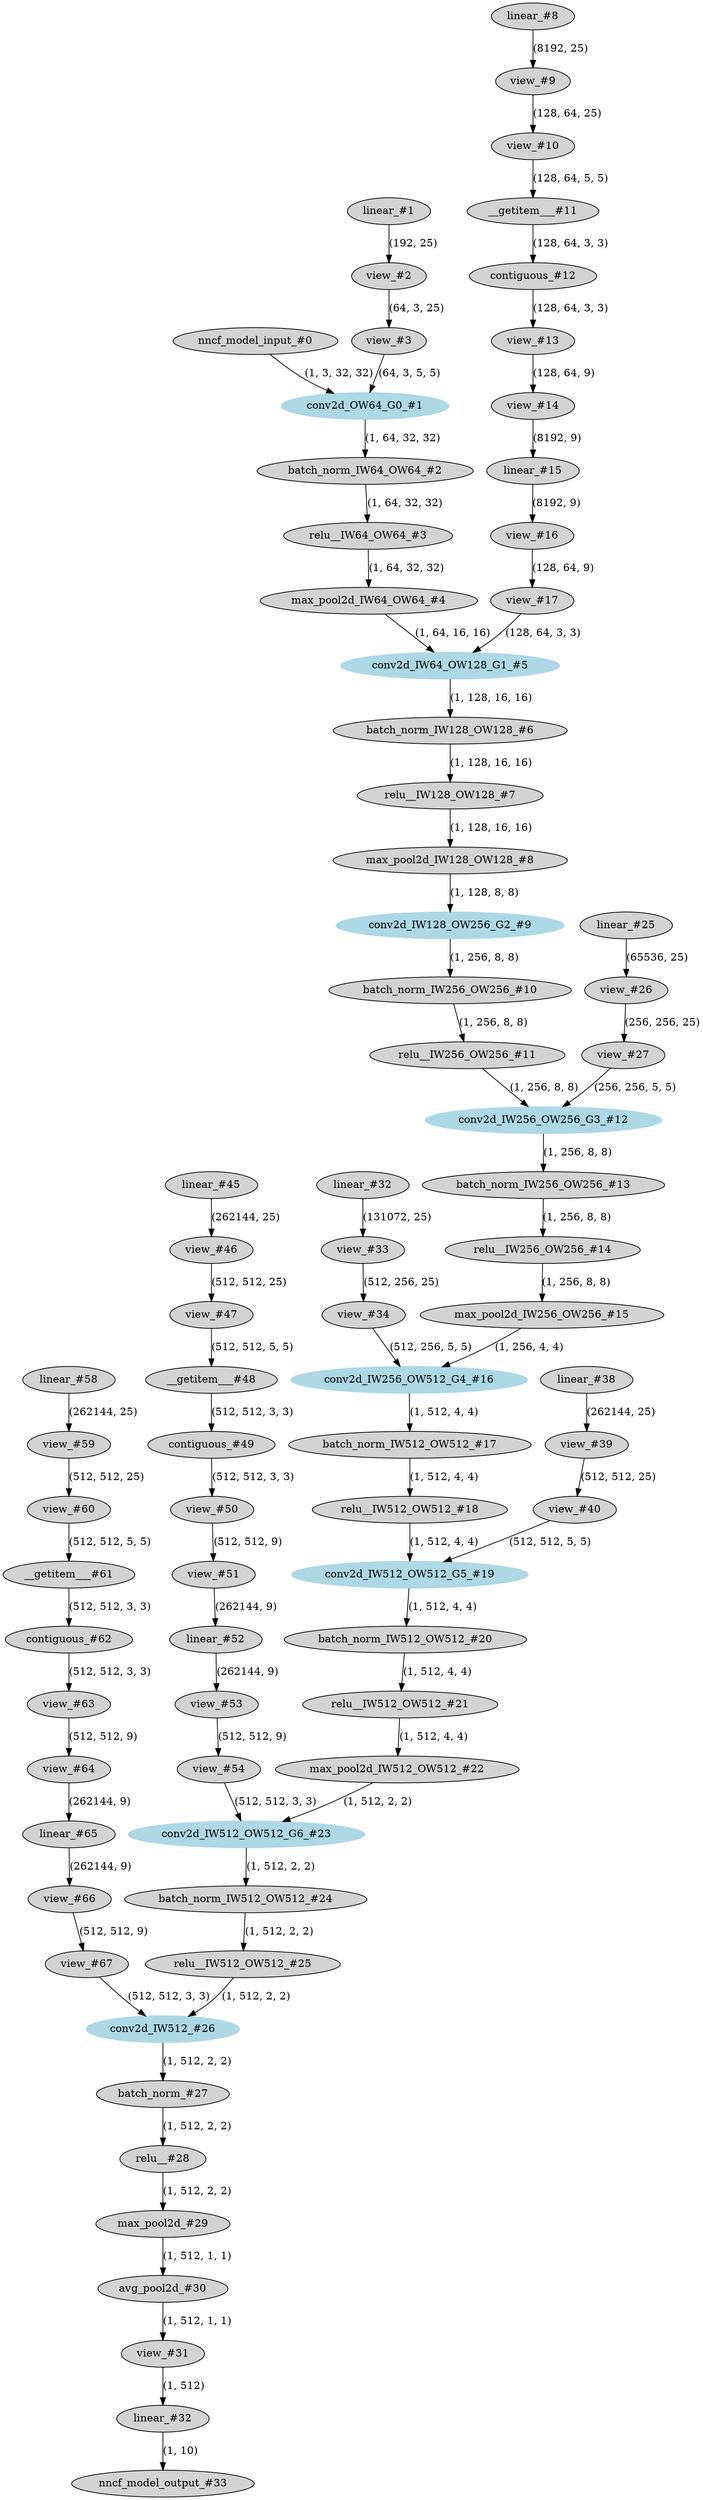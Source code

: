 strict digraph  {
"0 /nncf_model_input_0" [id=0, label="nncf_model_input_#0", style=filled, type=nncf_model_input];
"1 VGG11_K7/Sequential[features]/NNCFConv2d[0]/ModuleDict[pre_ops]/UpdateWeight[3]/ElasticKernelConv2DOp[op]/linear_0" [id=1, label="linear_#1", style=filled, type=linear];
"2 VGG11_K7/Sequential[features]/NNCFConv2d[0]/ModuleDict[pre_ops]/UpdateWeight[3]/ElasticKernelConv2DOp[op]/view_0" [id=2, label="view_#2", style=filled, type=view];
"3 VGG11_K7/Sequential[features]/NNCFConv2d[0]/ModuleDict[pre_ops]/UpdateWeight[3]/ElasticKernelConv2DOp[op]/view_1" [id=3, label="view_#3", style=filled, type=view];
"4 VGG11_K7/Sequential[features]/NNCFConv2d[0]/conv2d_0" [color=lightblue, id=4, label="conv2d_OW64_G0_#1", style=filled, type=conv2d];
"5 VGG11_K7/Sequential[features]/NNCFBatchNorm[1]/batch_norm_0" [id=5, label="batch_norm_IW64_OW64_#2", style=filled, type=batch_norm];
"6 VGG11_K7/Sequential[features]/ReLU[2]/relu__0" [id=6, label="relu__IW64_OW64_#3", style=filled, type=relu_];
"7 VGG11_K7/Sequential[features]/MaxPool2d[3]/max_pool2d_0" [id=7, label="max_pool2d_IW64_OW64_#4", style=filled, type=max_pool2d];
"8 VGG11_K7/Sequential[features]/NNCFConv2d[4]/ModuleDict[pre_ops]/UpdateWeight[3]/ElasticKernelConv2DOp[op]/linear_0" [id=8, label="linear_#8", style=filled, type=linear];
"9 VGG11_K7/Sequential[features]/NNCFConv2d[4]/ModuleDict[pre_ops]/UpdateWeight[3]/ElasticKernelConv2DOp[op]/view_0" [id=9, label="view_#9", style=filled, type=view];
"10 VGG11_K7/Sequential[features]/NNCFConv2d[4]/ModuleDict[pre_ops]/UpdateWeight[3]/ElasticKernelConv2DOp[op]/view_1" [id=10, label="view_#10", style=filled, type=view];
"11 VGG11_K7/Sequential[features]/NNCFConv2d[4]/ModuleDict[pre_ops]/UpdateWeight[3]/ElasticKernelConv2DOp[op]/__getitem___0" [id=11, label="__getitem___#11", style=filled, type=__getitem__];
"12 VGG11_K7/Sequential[features]/NNCFConv2d[4]/ModuleDict[pre_ops]/UpdateWeight[3]/ElasticKernelConv2DOp[op]/contiguous_0" [id=12, label="contiguous_#12", style=filled, type=contiguous];
"13 VGG11_K7/Sequential[features]/NNCFConv2d[4]/ModuleDict[pre_ops]/UpdateWeight[3]/ElasticKernelConv2DOp[op]/view_2" [id=13, label="view_#13", style=filled, type=view];
"14 VGG11_K7/Sequential[features]/NNCFConv2d[4]/ModuleDict[pre_ops]/UpdateWeight[3]/ElasticKernelConv2DOp[op]/view_3" [id=14, label="view_#14", style=filled, type=view];
"15 VGG11_K7/Sequential[features]/NNCFConv2d[4]/ModuleDict[pre_ops]/UpdateWeight[3]/ElasticKernelConv2DOp[op]/linear_1" [id=15, label="linear_#15", style=filled, type=linear];
"16 VGG11_K7/Sequential[features]/NNCFConv2d[4]/ModuleDict[pre_ops]/UpdateWeight[3]/ElasticKernelConv2DOp[op]/view_4" [id=16, label="view_#16", style=filled, type=view];
"17 VGG11_K7/Sequential[features]/NNCFConv2d[4]/ModuleDict[pre_ops]/UpdateWeight[3]/ElasticKernelConv2DOp[op]/view_5" [id=17, label="view_#17", style=filled, type=view];
"18 VGG11_K7/Sequential[features]/NNCFConv2d[4]/conv2d_0" [color=lightblue, id=18, label="conv2d_IW64_OW128_G1_#5", style=filled, type=conv2d];
"19 VGG11_K7/Sequential[features]/NNCFBatchNorm[5]/batch_norm_0" [id=19, label="batch_norm_IW128_OW128_#6", style=filled, type=batch_norm];
"20 VGG11_K7/Sequential[features]/ReLU[6]/relu__0" [id=20, label="relu__IW128_OW128_#7", style=filled, type=relu_];
"21 VGG11_K7/Sequential[features]/MaxPool2d[7]/max_pool2d_0" [id=21, label="max_pool2d_IW128_OW128_#8", style=filled, type=max_pool2d];
"22 VGG11_K7/Sequential[features]/NNCFConv2d[8]/conv2d_0" [color=lightblue, id=22, label="conv2d_IW128_OW256_G2_#9", style=filled, type=conv2d];
"23 VGG11_K7/Sequential[features]/NNCFBatchNorm[9]/batch_norm_0" [id=23, label="batch_norm_IW256_OW256_#10", style=filled, type=batch_norm];
"24 VGG11_K7/Sequential[features]/ReLU[10]/relu__0" [id=24, label="relu__IW256_OW256_#11", style=filled, type=relu_];
"25 VGG11_K7/Sequential[features]/NNCFConv2d[11]/ModuleDict[pre_ops]/UpdateWeight[3]/ElasticKernelConv2DOp[op]/linear_0" [id=25, label="linear_#25", style=filled, type=linear];
"26 VGG11_K7/Sequential[features]/NNCFConv2d[11]/ModuleDict[pre_ops]/UpdateWeight[3]/ElasticKernelConv2DOp[op]/view_0" [id=26, label="view_#26", style=filled, type=view];
"27 VGG11_K7/Sequential[features]/NNCFConv2d[11]/ModuleDict[pre_ops]/UpdateWeight[3]/ElasticKernelConv2DOp[op]/view_1" [id=27, label="view_#27", style=filled, type=view];
"28 VGG11_K7/Sequential[features]/NNCFConv2d[11]/conv2d_0" [color=lightblue, id=28, label="conv2d_IW256_OW256_G3_#12", style=filled, type=conv2d];
"29 VGG11_K7/Sequential[features]/NNCFBatchNorm[12]/batch_norm_0" [id=29, label="batch_norm_IW256_OW256_#13", style=filled, type=batch_norm];
"30 VGG11_K7/Sequential[features]/ReLU[13]/relu__0" [id=30, label="relu__IW256_OW256_#14", style=filled, type=relu_];
"31 VGG11_K7/Sequential[features]/MaxPool2d[14]/max_pool2d_0" [id=31, label="max_pool2d_IW256_OW256_#15", style=filled, type=max_pool2d];
"32 VGG11_K7/Sequential[features]/NNCFConv2d[15]/ModuleDict[pre_ops]/UpdateWeight[3]/ElasticKernelConv2DOp[op]/linear_0" [id=32, label="linear_#32", style=filled, type=linear];
"33 VGG11_K7/Sequential[features]/NNCFConv2d[15]/ModuleDict[pre_ops]/UpdateWeight[3]/ElasticKernelConv2DOp[op]/view_0" [id=33, label="view_#33", style=filled, type=view];
"34 VGG11_K7/Sequential[features]/NNCFConv2d[15]/ModuleDict[pre_ops]/UpdateWeight[3]/ElasticKernelConv2DOp[op]/view_1" [id=34, label="view_#34", style=filled, type=view];
"35 VGG11_K7/Sequential[features]/NNCFConv2d[15]/conv2d_0" [color=lightblue, id=35, label="conv2d_IW256_OW512_G4_#16", style=filled, type=conv2d];
"36 VGG11_K7/Sequential[features]/NNCFBatchNorm[16]/batch_norm_0" [id=36, label="batch_norm_IW512_OW512_#17", style=filled, type=batch_norm];
"37 VGG11_K7/Sequential[features]/ReLU[17]/relu__0" [id=37, label="relu__IW512_OW512_#18", style=filled, type=relu_];
"38 VGG11_K7/Sequential[features]/NNCFConv2d[18]/ModuleDict[pre_ops]/UpdateWeight[3]/ElasticKernelConv2DOp[op]/linear_0" [id=38, label="linear_#38", style=filled, type=linear];
"39 VGG11_K7/Sequential[features]/NNCFConv2d[18]/ModuleDict[pre_ops]/UpdateWeight[3]/ElasticKernelConv2DOp[op]/view_0" [id=39, label="view_#39", style=filled, type=view];
"40 VGG11_K7/Sequential[features]/NNCFConv2d[18]/ModuleDict[pre_ops]/UpdateWeight[3]/ElasticKernelConv2DOp[op]/view_1" [id=40, label="view_#40", style=filled, type=view];
"41 VGG11_K7/Sequential[features]/NNCFConv2d[18]/conv2d_0" [color=lightblue, id=41, label="conv2d_IW512_OW512_G5_#19", style=filled, type=conv2d];
"42 VGG11_K7/Sequential[features]/NNCFBatchNorm[19]/batch_norm_0" [id=42, label="batch_norm_IW512_OW512_#20", style=filled, type=batch_norm];
"43 VGG11_K7/Sequential[features]/ReLU[20]/relu__0" [id=43, label="relu__IW512_OW512_#21", style=filled, type=relu_];
"44 VGG11_K7/Sequential[features]/MaxPool2d[21]/max_pool2d_0" [id=44, label="max_pool2d_IW512_OW512_#22", style=filled, type=max_pool2d];
"45 VGG11_K7/Sequential[features]/NNCFConv2d[22]/ModuleDict[pre_ops]/UpdateWeight[3]/ElasticKernelConv2DOp[op]/linear_0" [id=45, label="linear_#45", style=filled, type=linear];
"46 VGG11_K7/Sequential[features]/NNCFConv2d[22]/ModuleDict[pre_ops]/UpdateWeight[3]/ElasticKernelConv2DOp[op]/view_0" [id=46, label="view_#46", style=filled, type=view];
"47 VGG11_K7/Sequential[features]/NNCFConv2d[22]/ModuleDict[pre_ops]/UpdateWeight[3]/ElasticKernelConv2DOp[op]/view_1" [id=47, label="view_#47", style=filled, type=view];
"48 VGG11_K7/Sequential[features]/NNCFConv2d[22]/ModuleDict[pre_ops]/UpdateWeight[3]/ElasticKernelConv2DOp[op]/__getitem___0" [id=48, label="__getitem___#48", style=filled, type=__getitem__];
"49 VGG11_K7/Sequential[features]/NNCFConv2d[22]/ModuleDict[pre_ops]/UpdateWeight[3]/ElasticKernelConv2DOp[op]/contiguous_0" [id=49, label="contiguous_#49", style=filled, type=contiguous];
"50 VGG11_K7/Sequential[features]/NNCFConv2d[22]/ModuleDict[pre_ops]/UpdateWeight[3]/ElasticKernelConv2DOp[op]/view_2" [id=50, label="view_#50", style=filled, type=view];
"51 VGG11_K7/Sequential[features]/NNCFConv2d[22]/ModuleDict[pre_ops]/UpdateWeight[3]/ElasticKernelConv2DOp[op]/view_3" [id=51, label="view_#51", style=filled, type=view];
"52 VGG11_K7/Sequential[features]/NNCFConv2d[22]/ModuleDict[pre_ops]/UpdateWeight[3]/ElasticKernelConv2DOp[op]/linear_1" [id=52, label="linear_#52", style=filled, type=linear];
"53 VGG11_K7/Sequential[features]/NNCFConv2d[22]/ModuleDict[pre_ops]/UpdateWeight[3]/ElasticKernelConv2DOp[op]/view_4" [id=53, label="view_#53", style=filled, type=view];
"54 VGG11_K7/Sequential[features]/NNCFConv2d[22]/ModuleDict[pre_ops]/UpdateWeight[3]/ElasticKernelConv2DOp[op]/view_5" [id=54, label="view_#54", style=filled, type=view];
"55 VGG11_K7/Sequential[features]/NNCFConv2d[22]/conv2d_0" [color=lightblue, id=55, label="conv2d_IW512_OW512_G6_#23", style=filled, type=conv2d];
"56 VGG11_K7/Sequential[features]/NNCFBatchNorm[23]/batch_norm_0" [id=56, label="batch_norm_IW512_OW512_#24", style=filled, type=batch_norm];
"57 VGG11_K7/Sequential[features]/ReLU[24]/relu__0" [id=57, label="relu__IW512_OW512_#25", style=filled, type=relu_];
"58 VGG11_K7/Sequential[features]/NNCFConv2d[25]/ModuleDict[pre_ops]/UpdateWeight[2]/ElasticKernelConv2DOp[op]/linear_0" [id=58, label="linear_#58", style=filled, type=linear];
"59 VGG11_K7/Sequential[features]/NNCFConv2d[25]/ModuleDict[pre_ops]/UpdateWeight[2]/ElasticKernelConv2DOp[op]/view_0" [id=59, label="view_#59", style=filled, type=view];
"60 VGG11_K7/Sequential[features]/NNCFConv2d[25]/ModuleDict[pre_ops]/UpdateWeight[2]/ElasticKernelConv2DOp[op]/view_1" [id=60, label="view_#60", style=filled, type=view];
"61 VGG11_K7/Sequential[features]/NNCFConv2d[25]/ModuleDict[pre_ops]/UpdateWeight[2]/ElasticKernelConv2DOp[op]/__getitem___0" [id=61, label="__getitem___#61", style=filled, type=__getitem__];
"62 VGG11_K7/Sequential[features]/NNCFConv2d[25]/ModuleDict[pre_ops]/UpdateWeight[2]/ElasticKernelConv2DOp[op]/contiguous_0" [id=62, label="contiguous_#62", style=filled, type=contiguous];
"63 VGG11_K7/Sequential[features]/NNCFConv2d[25]/ModuleDict[pre_ops]/UpdateWeight[2]/ElasticKernelConv2DOp[op]/view_2" [id=63, label="view_#63", style=filled, type=view];
"64 VGG11_K7/Sequential[features]/NNCFConv2d[25]/ModuleDict[pre_ops]/UpdateWeight[2]/ElasticKernelConv2DOp[op]/view_3" [id=64, label="view_#64", style=filled, type=view];
"65 VGG11_K7/Sequential[features]/NNCFConv2d[25]/ModuleDict[pre_ops]/UpdateWeight[2]/ElasticKernelConv2DOp[op]/linear_1" [id=65, label="linear_#65", style=filled, type=linear];
"66 VGG11_K7/Sequential[features]/NNCFConv2d[25]/ModuleDict[pre_ops]/UpdateWeight[2]/ElasticKernelConv2DOp[op]/view_4" [id=66, label="view_#66", style=filled, type=view];
"67 VGG11_K7/Sequential[features]/NNCFConv2d[25]/ModuleDict[pre_ops]/UpdateWeight[2]/ElasticKernelConv2DOp[op]/view_5" [id=67, label="view_#67", style=filled, type=view];
"68 VGG11_K7/Sequential[features]/NNCFConv2d[25]/conv2d_0" [color=lightblue, id=68, label="conv2d_IW512_#26", style=filled, type=conv2d];
"69 VGG11_K7/Sequential[features]/NNCFBatchNorm[26]/batch_norm_0" [id=69, label="batch_norm_#27", style=filled, type=batch_norm];
"70 VGG11_K7/Sequential[features]/ReLU[27]/relu__0" [id=70, label="relu__#28", style=filled, type=relu_];
"71 VGG11_K7/Sequential[features]/MaxPool2d[28]/max_pool2d_0" [id=71, label="max_pool2d_#29", style=filled, type=max_pool2d];
"72 VGG11_K7/Sequential[features]/AvgPool2d[29]/avg_pool2d_0" [id=72, label="avg_pool2d_#30", style=filled, type=avg_pool2d];
"73 VGG11_K7/view_0" [id=73, label="view_#31", style=filled, type=view];
"74 VGG11_K7/NNCFLinear[classifier]/linear_0" [id=74, label="linear_#32", style=filled, type=linear];
"75 /nncf_model_output_0" [id=75, label="nncf_model_output_#33", style=filled, type=nncf_model_output];
"0 /nncf_model_input_0" -> "4 VGG11_K7/Sequential[features]/NNCFConv2d[0]/conv2d_0"  [label="(1, 3, 32, 32)", style=solid];
"1 VGG11_K7/Sequential[features]/NNCFConv2d[0]/ModuleDict[pre_ops]/UpdateWeight[3]/ElasticKernelConv2DOp[op]/linear_0" -> "2 VGG11_K7/Sequential[features]/NNCFConv2d[0]/ModuleDict[pre_ops]/UpdateWeight[3]/ElasticKernelConv2DOp[op]/view_0"  [label="(192, 25)", style=solid];
"2 VGG11_K7/Sequential[features]/NNCFConv2d[0]/ModuleDict[pre_ops]/UpdateWeight[3]/ElasticKernelConv2DOp[op]/view_0" -> "3 VGG11_K7/Sequential[features]/NNCFConv2d[0]/ModuleDict[pre_ops]/UpdateWeight[3]/ElasticKernelConv2DOp[op]/view_1"  [label="(64, 3, 25)", style=solid];
"3 VGG11_K7/Sequential[features]/NNCFConv2d[0]/ModuleDict[pre_ops]/UpdateWeight[3]/ElasticKernelConv2DOp[op]/view_1" -> "4 VGG11_K7/Sequential[features]/NNCFConv2d[0]/conv2d_0"  [label="(64, 3, 5, 5)", style=solid];
"4 VGG11_K7/Sequential[features]/NNCFConv2d[0]/conv2d_0" -> "5 VGG11_K7/Sequential[features]/NNCFBatchNorm[1]/batch_norm_0"  [label="(1, 64, 32, 32)", style=solid];
"5 VGG11_K7/Sequential[features]/NNCFBatchNorm[1]/batch_norm_0" -> "6 VGG11_K7/Sequential[features]/ReLU[2]/relu__0"  [label="(1, 64, 32, 32)", style=solid];
"6 VGG11_K7/Sequential[features]/ReLU[2]/relu__0" -> "7 VGG11_K7/Sequential[features]/MaxPool2d[3]/max_pool2d_0"  [label="(1, 64, 32, 32)", style=solid];
"8 VGG11_K7/Sequential[features]/NNCFConv2d[4]/ModuleDict[pre_ops]/UpdateWeight[3]/ElasticKernelConv2DOp[op]/linear_0" -> "9 VGG11_K7/Sequential[features]/NNCFConv2d[4]/ModuleDict[pre_ops]/UpdateWeight[3]/ElasticKernelConv2DOp[op]/view_0"  [label="(8192, 25)", style=solid];
"7 VGG11_K7/Sequential[features]/MaxPool2d[3]/max_pool2d_0" -> "18 VGG11_K7/Sequential[features]/NNCFConv2d[4]/conv2d_0"  [label="(1, 64, 16, 16)", style=solid];
"9 VGG11_K7/Sequential[features]/NNCFConv2d[4]/ModuleDict[pre_ops]/UpdateWeight[3]/ElasticKernelConv2DOp[op]/view_0" -> "10 VGG11_K7/Sequential[features]/NNCFConv2d[4]/ModuleDict[pre_ops]/UpdateWeight[3]/ElasticKernelConv2DOp[op]/view_1"  [label="(128, 64, 25)", style=solid];
"10 VGG11_K7/Sequential[features]/NNCFConv2d[4]/ModuleDict[pre_ops]/UpdateWeight[3]/ElasticKernelConv2DOp[op]/view_1" -> "11 VGG11_K7/Sequential[features]/NNCFConv2d[4]/ModuleDict[pre_ops]/UpdateWeight[3]/ElasticKernelConv2DOp[op]/__getitem___0"  [label="(128, 64, 5, 5)", style=solid];
"11 VGG11_K7/Sequential[features]/NNCFConv2d[4]/ModuleDict[pre_ops]/UpdateWeight[3]/ElasticKernelConv2DOp[op]/__getitem___0" -> "12 VGG11_K7/Sequential[features]/NNCFConv2d[4]/ModuleDict[pre_ops]/UpdateWeight[3]/ElasticKernelConv2DOp[op]/contiguous_0"  [label="(128, 64, 3, 3)", style=solid];
"12 VGG11_K7/Sequential[features]/NNCFConv2d[4]/ModuleDict[pre_ops]/UpdateWeight[3]/ElasticKernelConv2DOp[op]/contiguous_0" -> "13 VGG11_K7/Sequential[features]/NNCFConv2d[4]/ModuleDict[pre_ops]/UpdateWeight[3]/ElasticKernelConv2DOp[op]/view_2"  [label="(128, 64, 3, 3)", style=solid];
"13 VGG11_K7/Sequential[features]/NNCFConv2d[4]/ModuleDict[pre_ops]/UpdateWeight[3]/ElasticKernelConv2DOp[op]/view_2" -> "14 VGG11_K7/Sequential[features]/NNCFConv2d[4]/ModuleDict[pre_ops]/UpdateWeight[3]/ElasticKernelConv2DOp[op]/view_3"  [label="(128, 64, 9)", style=solid];
"14 VGG11_K7/Sequential[features]/NNCFConv2d[4]/ModuleDict[pre_ops]/UpdateWeight[3]/ElasticKernelConv2DOp[op]/view_3" -> "15 VGG11_K7/Sequential[features]/NNCFConv2d[4]/ModuleDict[pre_ops]/UpdateWeight[3]/ElasticKernelConv2DOp[op]/linear_1"  [label="(8192, 9)", style=solid];
"15 VGG11_K7/Sequential[features]/NNCFConv2d[4]/ModuleDict[pre_ops]/UpdateWeight[3]/ElasticKernelConv2DOp[op]/linear_1" -> "16 VGG11_K7/Sequential[features]/NNCFConv2d[4]/ModuleDict[pre_ops]/UpdateWeight[3]/ElasticKernelConv2DOp[op]/view_4"  [label="(8192, 9)", style=solid];
"16 VGG11_K7/Sequential[features]/NNCFConv2d[4]/ModuleDict[pre_ops]/UpdateWeight[3]/ElasticKernelConv2DOp[op]/view_4" -> "17 VGG11_K7/Sequential[features]/NNCFConv2d[4]/ModuleDict[pre_ops]/UpdateWeight[3]/ElasticKernelConv2DOp[op]/view_5"  [label="(128, 64, 9)", style=solid];
"17 VGG11_K7/Sequential[features]/NNCFConv2d[4]/ModuleDict[pre_ops]/UpdateWeight[3]/ElasticKernelConv2DOp[op]/view_5" -> "18 VGG11_K7/Sequential[features]/NNCFConv2d[4]/conv2d_0"  [label="(128, 64, 3, 3)", style=solid];
"18 VGG11_K7/Sequential[features]/NNCFConv2d[4]/conv2d_0" -> "19 VGG11_K7/Sequential[features]/NNCFBatchNorm[5]/batch_norm_0"  [label="(1, 128, 16, 16)", style=solid];
"19 VGG11_K7/Sequential[features]/NNCFBatchNorm[5]/batch_norm_0" -> "20 VGG11_K7/Sequential[features]/ReLU[6]/relu__0"  [label="(1, 128, 16, 16)", style=solid];
"20 VGG11_K7/Sequential[features]/ReLU[6]/relu__0" -> "21 VGG11_K7/Sequential[features]/MaxPool2d[7]/max_pool2d_0"  [label="(1, 128, 16, 16)", style=solid];
"21 VGG11_K7/Sequential[features]/MaxPool2d[7]/max_pool2d_0" -> "22 VGG11_K7/Sequential[features]/NNCFConv2d[8]/conv2d_0"  [label="(1, 128, 8, 8)", style=solid];
"22 VGG11_K7/Sequential[features]/NNCFConv2d[8]/conv2d_0" -> "23 VGG11_K7/Sequential[features]/NNCFBatchNorm[9]/batch_norm_0"  [label="(1, 256, 8, 8)", style=solid];
"23 VGG11_K7/Sequential[features]/NNCFBatchNorm[9]/batch_norm_0" -> "24 VGG11_K7/Sequential[features]/ReLU[10]/relu__0"  [label="(1, 256, 8, 8)", style=solid];
"24 VGG11_K7/Sequential[features]/ReLU[10]/relu__0" -> "28 VGG11_K7/Sequential[features]/NNCFConv2d[11]/conv2d_0"  [label="(1, 256, 8, 8)", style=solid];
"25 VGG11_K7/Sequential[features]/NNCFConv2d[11]/ModuleDict[pre_ops]/UpdateWeight[3]/ElasticKernelConv2DOp[op]/linear_0" -> "26 VGG11_K7/Sequential[features]/NNCFConv2d[11]/ModuleDict[pre_ops]/UpdateWeight[3]/ElasticKernelConv2DOp[op]/view_0"  [label="(65536, 25)", style=solid];
"26 VGG11_K7/Sequential[features]/NNCFConv2d[11]/ModuleDict[pre_ops]/UpdateWeight[3]/ElasticKernelConv2DOp[op]/view_0" -> "27 VGG11_K7/Sequential[features]/NNCFConv2d[11]/ModuleDict[pre_ops]/UpdateWeight[3]/ElasticKernelConv2DOp[op]/view_1"  [label="(256, 256, 25)", style=solid];
"27 VGG11_K7/Sequential[features]/NNCFConv2d[11]/ModuleDict[pre_ops]/UpdateWeight[3]/ElasticKernelConv2DOp[op]/view_1" -> "28 VGG11_K7/Sequential[features]/NNCFConv2d[11]/conv2d_0"  [label="(256, 256, 5, 5)", style=solid];
"28 VGG11_K7/Sequential[features]/NNCFConv2d[11]/conv2d_0" -> "29 VGG11_K7/Sequential[features]/NNCFBatchNorm[12]/batch_norm_0"  [label="(1, 256, 8, 8)", style=solid];
"29 VGG11_K7/Sequential[features]/NNCFBatchNorm[12]/batch_norm_0" -> "30 VGG11_K7/Sequential[features]/ReLU[13]/relu__0"  [label="(1, 256, 8, 8)", style=solid];
"30 VGG11_K7/Sequential[features]/ReLU[13]/relu__0" -> "31 VGG11_K7/Sequential[features]/MaxPool2d[14]/max_pool2d_0"  [label="(1, 256, 8, 8)", style=solid];
"31 VGG11_K7/Sequential[features]/MaxPool2d[14]/max_pool2d_0" -> "35 VGG11_K7/Sequential[features]/NNCFConv2d[15]/conv2d_0"  [label="(1, 256, 4, 4)", style=solid];
"32 VGG11_K7/Sequential[features]/NNCFConv2d[15]/ModuleDict[pre_ops]/UpdateWeight[3]/ElasticKernelConv2DOp[op]/linear_0" -> "33 VGG11_K7/Sequential[features]/NNCFConv2d[15]/ModuleDict[pre_ops]/UpdateWeight[3]/ElasticKernelConv2DOp[op]/view_0"  [label="(131072, 25)", style=solid];
"33 VGG11_K7/Sequential[features]/NNCFConv2d[15]/ModuleDict[pre_ops]/UpdateWeight[3]/ElasticKernelConv2DOp[op]/view_0" -> "34 VGG11_K7/Sequential[features]/NNCFConv2d[15]/ModuleDict[pre_ops]/UpdateWeight[3]/ElasticKernelConv2DOp[op]/view_1"  [label="(512, 256, 25)", style=solid];
"34 VGG11_K7/Sequential[features]/NNCFConv2d[15]/ModuleDict[pre_ops]/UpdateWeight[3]/ElasticKernelConv2DOp[op]/view_1" -> "35 VGG11_K7/Sequential[features]/NNCFConv2d[15]/conv2d_0"  [label="(512, 256, 5, 5)", style=solid];
"35 VGG11_K7/Sequential[features]/NNCFConv2d[15]/conv2d_0" -> "36 VGG11_K7/Sequential[features]/NNCFBatchNorm[16]/batch_norm_0"  [label="(1, 512, 4, 4)", style=solid];
"36 VGG11_K7/Sequential[features]/NNCFBatchNorm[16]/batch_norm_0" -> "37 VGG11_K7/Sequential[features]/ReLU[17]/relu__0"  [label="(1, 512, 4, 4)", style=solid];
"37 VGG11_K7/Sequential[features]/ReLU[17]/relu__0" -> "41 VGG11_K7/Sequential[features]/NNCFConv2d[18]/conv2d_0"  [label="(1, 512, 4, 4)", style=solid];
"38 VGG11_K7/Sequential[features]/NNCFConv2d[18]/ModuleDict[pre_ops]/UpdateWeight[3]/ElasticKernelConv2DOp[op]/linear_0" -> "39 VGG11_K7/Sequential[features]/NNCFConv2d[18]/ModuleDict[pre_ops]/UpdateWeight[3]/ElasticKernelConv2DOp[op]/view_0"  [label="(262144, 25)", style=solid];
"39 VGG11_K7/Sequential[features]/NNCFConv2d[18]/ModuleDict[pre_ops]/UpdateWeight[3]/ElasticKernelConv2DOp[op]/view_0" -> "40 VGG11_K7/Sequential[features]/NNCFConv2d[18]/ModuleDict[pre_ops]/UpdateWeight[3]/ElasticKernelConv2DOp[op]/view_1"  [label="(512, 512, 25)", style=solid];
"40 VGG11_K7/Sequential[features]/NNCFConv2d[18]/ModuleDict[pre_ops]/UpdateWeight[3]/ElasticKernelConv2DOp[op]/view_1" -> "41 VGG11_K7/Sequential[features]/NNCFConv2d[18]/conv2d_0"  [label="(512, 512, 5, 5)", style=solid];
"41 VGG11_K7/Sequential[features]/NNCFConv2d[18]/conv2d_0" -> "42 VGG11_K7/Sequential[features]/NNCFBatchNorm[19]/batch_norm_0"  [label="(1, 512, 4, 4)", style=solid];
"42 VGG11_K7/Sequential[features]/NNCFBatchNorm[19]/batch_norm_0" -> "43 VGG11_K7/Sequential[features]/ReLU[20]/relu__0"  [label="(1, 512, 4, 4)", style=solid];
"43 VGG11_K7/Sequential[features]/ReLU[20]/relu__0" -> "44 VGG11_K7/Sequential[features]/MaxPool2d[21]/max_pool2d_0"  [label="(1, 512, 4, 4)", style=solid];
"44 VGG11_K7/Sequential[features]/MaxPool2d[21]/max_pool2d_0" -> "55 VGG11_K7/Sequential[features]/NNCFConv2d[22]/conv2d_0"  [label="(1, 512, 2, 2)", style=solid];
"45 VGG11_K7/Sequential[features]/NNCFConv2d[22]/ModuleDict[pre_ops]/UpdateWeight[3]/ElasticKernelConv2DOp[op]/linear_0" -> "46 VGG11_K7/Sequential[features]/NNCFConv2d[22]/ModuleDict[pre_ops]/UpdateWeight[3]/ElasticKernelConv2DOp[op]/view_0"  [label="(262144, 25)", style=solid];
"46 VGG11_K7/Sequential[features]/NNCFConv2d[22]/ModuleDict[pre_ops]/UpdateWeight[3]/ElasticKernelConv2DOp[op]/view_0" -> "47 VGG11_K7/Sequential[features]/NNCFConv2d[22]/ModuleDict[pre_ops]/UpdateWeight[3]/ElasticKernelConv2DOp[op]/view_1"  [label="(512, 512, 25)", style=solid];
"47 VGG11_K7/Sequential[features]/NNCFConv2d[22]/ModuleDict[pre_ops]/UpdateWeight[3]/ElasticKernelConv2DOp[op]/view_1" -> "48 VGG11_K7/Sequential[features]/NNCFConv2d[22]/ModuleDict[pre_ops]/UpdateWeight[3]/ElasticKernelConv2DOp[op]/__getitem___0"  [label="(512, 512, 5, 5)", style=solid];
"48 VGG11_K7/Sequential[features]/NNCFConv2d[22]/ModuleDict[pre_ops]/UpdateWeight[3]/ElasticKernelConv2DOp[op]/__getitem___0" -> "49 VGG11_K7/Sequential[features]/NNCFConv2d[22]/ModuleDict[pre_ops]/UpdateWeight[3]/ElasticKernelConv2DOp[op]/contiguous_0"  [label="(512, 512, 3, 3)", style=solid];
"49 VGG11_K7/Sequential[features]/NNCFConv2d[22]/ModuleDict[pre_ops]/UpdateWeight[3]/ElasticKernelConv2DOp[op]/contiguous_0" -> "50 VGG11_K7/Sequential[features]/NNCFConv2d[22]/ModuleDict[pre_ops]/UpdateWeight[3]/ElasticKernelConv2DOp[op]/view_2"  [label="(512, 512, 3, 3)", style=solid];
"50 VGG11_K7/Sequential[features]/NNCFConv2d[22]/ModuleDict[pre_ops]/UpdateWeight[3]/ElasticKernelConv2DOp[op]/view_2" -> "51 VGG11_K7/Sequential[features]/NNCFConv2d[22]/ModuleDict[pre_ops]/UpdateWeight[3]/ElasticKernelConv2DOp[op]/view_3"  [label="(512, 512, 9)", style=solid];
"51 VGG11_K7/Sequential[features]/NNCFConv2d[22]/ModuleDict[pre_ops]/UpdateWeight[3]/ElasticKernelConv2DOp[op]/view_3" -> "52 VGG11_K7/Sequential[features]/NNCFConv2d[22]/ModuleDict[pre_ops]/UpdateWeight[3]/ElasticKernelConv2DOp[op]/linear_1"  [label="(262144, 9)", style=solid];
"52 VGG11_K7/Sequential[features]/NNCFConv2d[22]/ModuleDict[pre_ops]/UpdateWeight[3]/ElasticKernelConv2DOp[op]/linear_1" -> "53 VGG11_K7/Sequential[features]/NNCFConv2d[22]/ModuleDict[pre_ops]/UpdateWeight[3]/ElasticKernelConv2DOp[op]/view_4"  [label="(262144, 9)", style=solid];
"53 VGG11_K7/Sequential[features]/NNCFConv2d[22]/ModuleDict[pre_ops]/UpdateWeight[3]/ElasticKernelConv2DOp[op]/view_4" -> "54 VGG11_K7/Sequential[features]/NNCFConv2d[22]/ModuleDict[pre_ops]/UpdateWeight[3]/ElasticKernelConv2DOp[op]/view_5"  [label="(512, 512, 9)", style=solid];
"54 VGG11_K7/Sequential[features]/NNCFConv2d[22]/ModuleDict[pre_ops]/UpdateWeight[3]/ElasticKernelConv2DOp[op]/view_5" -> "55 VGG11_K7/Sequential[features]/NNCFConv2d[22]/conv2d_0"  [label="(512, 512, 3, 3)", style=solid];
"55 VGG11_K7/Sequential[features]/NNCFConv2d[22]/conv2d_0" -> "56 VGG11_K7/Sequential[features]/NNCFBatchNorm[23]/batch_norm_0"  [label="(1, 512, 2, 2)", style=solid];
"56 VGG11_K7/Sequential[features]/NNCFBatchNorm[23]/batch_norm_0" -> "57 VGG11_K7/Sequential[features]/ReLU[24]/relu__0"  [label="(1, 512, 2, 2)", style=solid];
"57 VGG11_K7/Sequential[features]/ReLU[24]/relu__0" -> "68 VGG11_K7/Sequential[features]/NNCFConv2d[25]/conv2d_0"  [label="(1, 512, 2, 2)", style=solid];
"58 VGG11_K7/Sequential[features]/NNCFConv2d[25]/ModuleDict[pre_ops]/UpdateWeight[2]/ElasticKernelConv2DOp[op]/linear_0" -> "59 VGG11_K7/Sequential[features]/NNCFConv2d[25]/ModuleDict[pre_ops]/UpdateWeight[2]/ElasticKernelConv2DOp[op]/view_0"  [label="(262144, 25)", style=solid];
"59 VGG11_K7/Sequential[features]/NNCFConv2d[25]/ModuleDict[pre_ops]/UpdateWeight[2]/ElasticKernelConv2DOp[op]/view_0" -> "60 VGG11_K7/Sequential[features]/NNCFConv2d[25]/ModuleDict[pre_ops]/UpdateWeight[2]/ElasticKernelConv2DOp[op]/view_1"  [label="(512, 512, 25)", style=solid];
"60 VGG11_K7/Sequential[features]/NNCFConv2d[25]/ModuleDict[pre_ops]/UpdateWeight[2]/ElasticKernelConv2DOp[op]/view_1" -> "61 VGG11_K7/Sequential[features]/NNCFConv2d[25]/ModuleDict[pre_ops]/UpdateWeight[2]/ElasticKernelConv2DOp[op]/__getitem___0"  [label="(512, 512, 5, 5)", style=solid];
"61 VGG11_K7/Sequential[features]/NNCFConv2d[25]/ModuleDict[pre_ops]/UpdateWeight[2]/ElasticKernelConv2DOp[op]/__getitem___0" -> "62 VGG11_K7/Sequential[features]/NNCFConv2d[25]/ModuleDict[pre_ops]/UpdateWeight[2]/ElasticKernelConv2DOp[op]/contiguous_0"  [label="(512, 512, 3, 3)", style=solid];
"62 VGG11_K7/Sequential[features]/NNCFConv2d[25]/ModuleDict[pre_ops]/UpdateWeight[2]/ElasticKernelConv2DOp[op]/contiguous_0" -> "63 VGG11_K7/Sequential[features]/NNCFConv2d[25]/ModuleDict[pre_ops]/UpdateWeight[2]/ElasticKernelConv2DOp[op]/view_2"  [label="(512, 512, 3, 3)", style=solid];
"63 VGG11_K7/Sequential[features]/NNCFConv2d[25]/ModuleDict[pre_ops]/UpdateWeight[2]/ElasticKernelConv2DOp[op]/view_2" -> "64 VGG11_K7/Sequential[features]/NNCFConv2d[25]/ModuleDict[pre_ops]/UpdateWeight[2]/ElasticKernelConv2DOp[op]/view_3"  [label="(512, 512, 9)", style=solid];
"64 VGG11_K7/Sequential[features]/NNCFConv2d[25]/ModuleDict[pre_ops]/UpdateWeight[2]/ElasticKernelConv2DOp[op]/view_3" -> "65 VGG11_K7/Sequential[features]/NNCFConv2d[25]/ModuleDict[pre_ops]/UpdateWeight[2]/ElasticKernelConv2DOp[op]/linear_1"  [label="(262144, 9)", style=solid];
"65 VGG11_K7/Sequential[features]/NNCFConv2d[25]/ModuleDict[pre_ops]/UpdateWeight[2]/ElasticKernelConv2DOp[op]/linear_1" -> "66 VGG11_K7/Sequential[features]/NNCFConv2d[25]/ModuleDict[pre_ops]/UpdateWeight[2]/ElasticKernelConv2DOp[op]/view_4"  [label="(262144, 9)", style=solid];
"66 VGG11_K7/Sequential[features]/NNCFConv2d[25]/ModuleDict[pre_ops]/UpdateWeight[2]/ElasticKernelConv2DOp[op]/view_4" -> "67 VGG11_K7/Sequential[features]/NNCFConv2d[25]/ModuleDict[pre_ops]/UpdateWeight[2]/ElasticKernelConv2DOp[op]/view_5"  [label="(512, 512, 9)", style=solid];
"67 VGG11_K7/Sequential[features]/NNCFConv2d[25]/ModuleDict[pre_ops]/UpdateWeight[2]/ElasticKernelConv2DOp[op]/view_5" -> "68 VGG11_K7/Sequential[features]/NNCFConv2d[25]/conv2d_0"  [label="(512, 512, 3, 3)", style=solid];
"68 VGG11_K7/Sequential[features]/NNCFConv2d[25]/conv2d_0" -> "69 VGG11_K7/Sequential[features]/NNCFBatchNorm[26]/batch_norm_0"  [label="(1, 512, 2, 2)", style=solid];
"69 VGG11_K7/Sequential[features]/NNCFBatchNorm[26]/batch_norm_0" -> "70 VGG11_K7/Sequential[features]/ReLU[27]/relu__0"  [label="(1, 512, 2, 2)", style=solid];
"70 VGG11_K7/Sequential[features]/ReLU[27]/relu__0" -> "71 VGG11_K7/Sequential[features]/MaxPool2d[28]/max_pool2d_0"  [label="(1, 512, 2, 2)", style=solid];
"71 VGG11_K7/Sequential[features]/MaxPool2d[28]/max_pool2d_0" -> "72 VGG11_K7/Sequential[features]/AvgPool2d[29]/avg_pool2d_0"  [label="(1, 512, 1, 1)", style=solid];
"72 VGG11_K7/Sequential[features]/AvgPool2d[29]/avg_pool2d_0" -> "73 VGG11_K7/view_0"  [label="(1, 512, 1, 1)", style=solid];
"73 VGG11_K7/view_0" -> "74 VGG11_K7/NNCFLinear[classifier]/linear_0"  [label="(1, 512)", style=solid];
"74 VGG11_K7/NNCFLinear[classifier]/linear_0" -> "75 /nncf_model_output_0"  [label="(1, 10)", style=solid];
}
